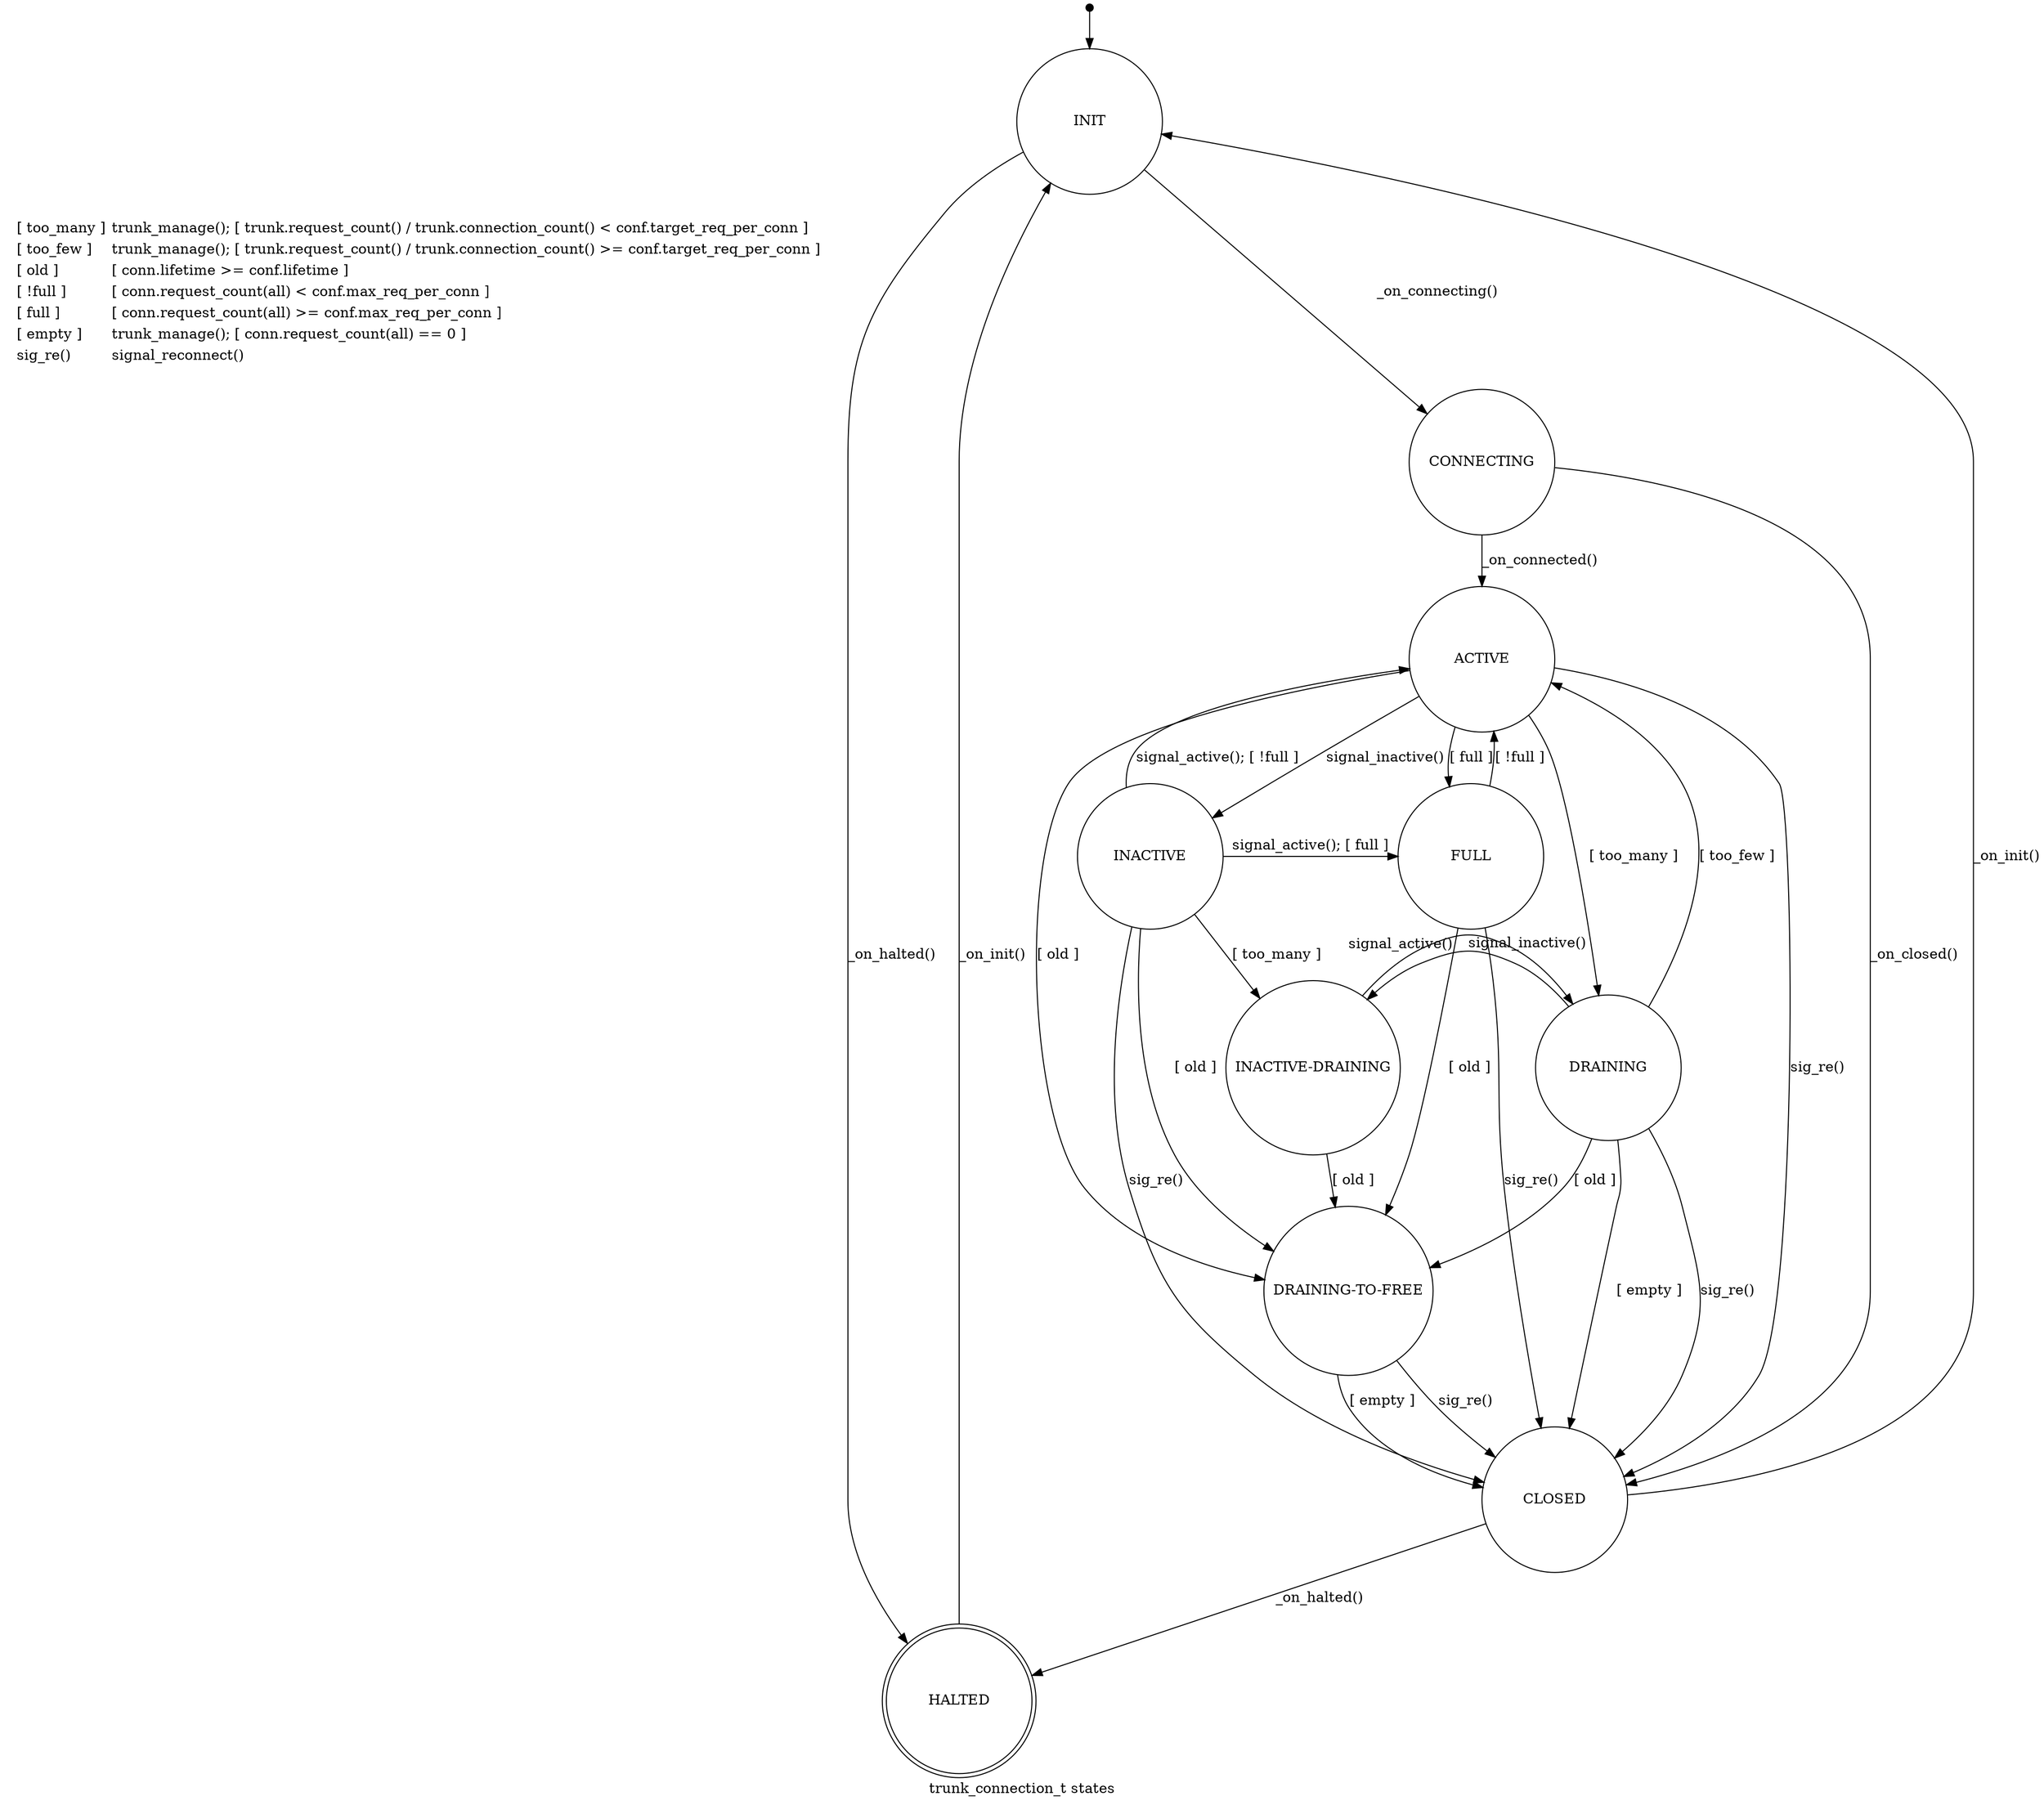/*
 *   This program is is free software; you can redistribute it and/or modify
 *   it under the terms of the GNU General Public License as published by
 *   the Free Software Foundation; either version 2 of the License, or (at
 *   your option) any later version.
 *
 *   This program is distributed in the hope that it will be useful,
 *   but WITHOUT ANY WARRANTY; without even the implied warranty of
 *   MERCHANTABILITY or FITNESS FOR A PARTICULAR PURPOSE.  See the
 *   GNU General Public License for more details.
 *
 *   You should have received a copy of the GNU General Public License
 *   along with this program; if not, write to the Free Software
 *   Foundation, Inc., 51 Franklin St, Fifth Floor, Boston, MA 02110-1301, USA
 */

/**
 * $Id$
 *
 * Copyright 2020 Arran Cudbard-Bell (a.cudbardb@freeradius.org)
 */
digraph trunk_connection_t_states {
	label = "trunk_connection_t states"
	condition_key [
		shape=plaintext
		label=<

		<table border='0'>
			<tr><td align='left'>[ too_many ]</td><td align='left'>trunk_manage(); [ trunk.request_count() / trunk.connection_count() &lt; conf.target_req_per_conn ]</td></tr>
			<tr><td align='left'>[ too_few ]</td><td align='left'>trunk_manage(); [ trunk.request_count() / trunk.connection_count() &gt;= conf.target_req_per_conn ]</td></tr>
			<tr><td align='left'>[ old ]</td><td align='left'>[ conn.lifetime &gt;= conf.lifetime ]</td></tr>
			<tr><td align='left'>[ !full ]</td><td align='left'>[ conn.request_count(all) &lt; conf.max_req_per_conn ]</td></tr>
			<tr><td align='left'>[ full ]</td><td align='left'>[ conn.request_count(all) &gt;= conf.max_req_per_conn ]</td></tr>
			<tr><td align='left'>[ empty ]</td><td align='left'>trunk_manage(); [ conn.request_count(all) == 0 ]</td></tr>
			<tr><td align='left'>sig_re()</td><td align='left'>signal_reconnect()</td></tr>
		</table>

	>];

	node [shape = point, width=.1 ]; alloc
	node [shape = circle, label = "INIT", width=2.0 ]; init;
	node [shape = doublecircle, label = "HALTED", width=2.0 ]; halt;
	node [shape = circle, label = "CONNECTING" ]; conn;
	node [shape = circle, label = "ACTIVE" ]; active;
	node [shape = circle, label = "FULL" ]; full;
	node [shape = circle, label = "INACTIVE" ]; inactive;
	node [shape = circle, label = "INACTIVE-DRAINING"]; indg;
	node [shape = circle, label = "CLOSED" ]; closed;
	node [shape = circle, label = "DRAINING" ]; drain;
	node [shape = circle, label = "DRAINING-TO-FREE" ]; drain2free;

	{ rank=source; alloc; }
	{ rank=same;conn; }
	{ rank=same;active; }
	{ rank=same;inactive, full; }
	{ rank=same;indg,drain }
	{ rank=same;drain2free; }
	{ rank=same;closed; }
	{ rank=sink;halt; }

	alloc  -> init;
	init   -> conn [ label = "_on_connecting()" ];
	init   -> halt [ label = "_on_halted()" ];

	conn   -> active [ label = "_on_connected()" ];
	conn   -> closed [ label = "_on_closed()" ];

	closed -> halt [ label = "_on_halted()" ];
	closed -> init [ label = "_on_init()" ];

	active -> inactive [ label = "signal_inactive()"]
	active -> full [ label = "[ full ]"]
	active -> drain [ label = "[ too_many ]"]
	active -> drain2free [ label = "[ old ]"]
	active -> closed [ label = "sig_re()" ]

	inactive -> active [ label = "signal_active(); [ !full ]" ]
	inactive -> full [ label = "signal_active(); [ full ]" ]
	inactive -> indg [ label = "[ too_many ]" ]
	inactive -> drain2free [ label = "[ old ]"]
	inactive -> closed [ label = "sig_re()" ]

	full -> active [ label = "[ !full ]"]
	full -> drain2free [ label = "[ old ]"]
	full -> closed [ label = "sig_re()" ]

	drain -> active [ label = "[ too_few ]"]
	drain -> closed [ label = "[ empty ]"]
	drain -> drain2free [ label = "[ old ]"]
	drain -> closed [ label = "sig_re()" ]
	drain -> indg [ xlabel = "signal_inactive()" ]

	drain2free -> closed [ label = "[ empty ]"]
	drain2free -> closed [ label = "sig_re()" ]

	indg -> drain [ xlabel = "signal_active()" ]
	indg -> drain2free [ label = "[ old ]"]

	// This only happens when there's no reconnect timer set.
	halt -> init [ label = "_on_init()"]
}
